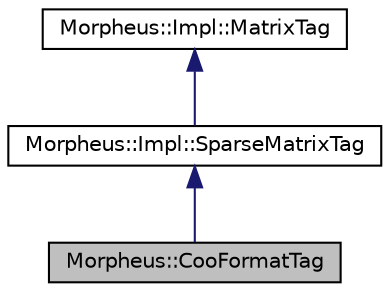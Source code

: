digraph "Morpheus::CooFormatTag"
{
 // LATEX_PDF_SIZE
  edge [fontname="Helvetica",fontsize="10",labelfontname="Helvetica",labelfontsize="10"];
  node [fontname="Helvetica",fontsize="10",shape=record];
  Node1 [label="Morpheus::CooFormatTag",height=0.2,width=0.4,color="black", fillcolor="grey75", style="filled", fontcolor="black",tooltip="Tag used to mark containers as Matrix containers (Sparse) with Coordinate (COO) Storage Format."];
  Node2 -> Node1 [dir="back",color="midnightblue",fontsize="10",style="solid",fontname="Helvetica"];
  Node2 [label="Morpheus::Impl::SparseMatrixTag",height=0.2,width=0.4,color="black", fillcolor="white", style="filled",URL="$structMorpheus_1_1Impl_1_1SparseMatrixTag.html",tooltip="Tag used to mark containers as Sparse Matrices."];
  Node3 -> Node2 [dir="back",color="midnightblue",fontsize="10",style="solid",fontname="Helvetica"];
  Node3 [label="Morpheus::Impl::MatrixTag",height=0.2,width=0.4,color="black", fillcolor="white", style="filled",URL="$structMorpheus_1_1Impl_1_1MatrixTag.html",tooltip="Tag used to mark containers as Matrices."];
}
